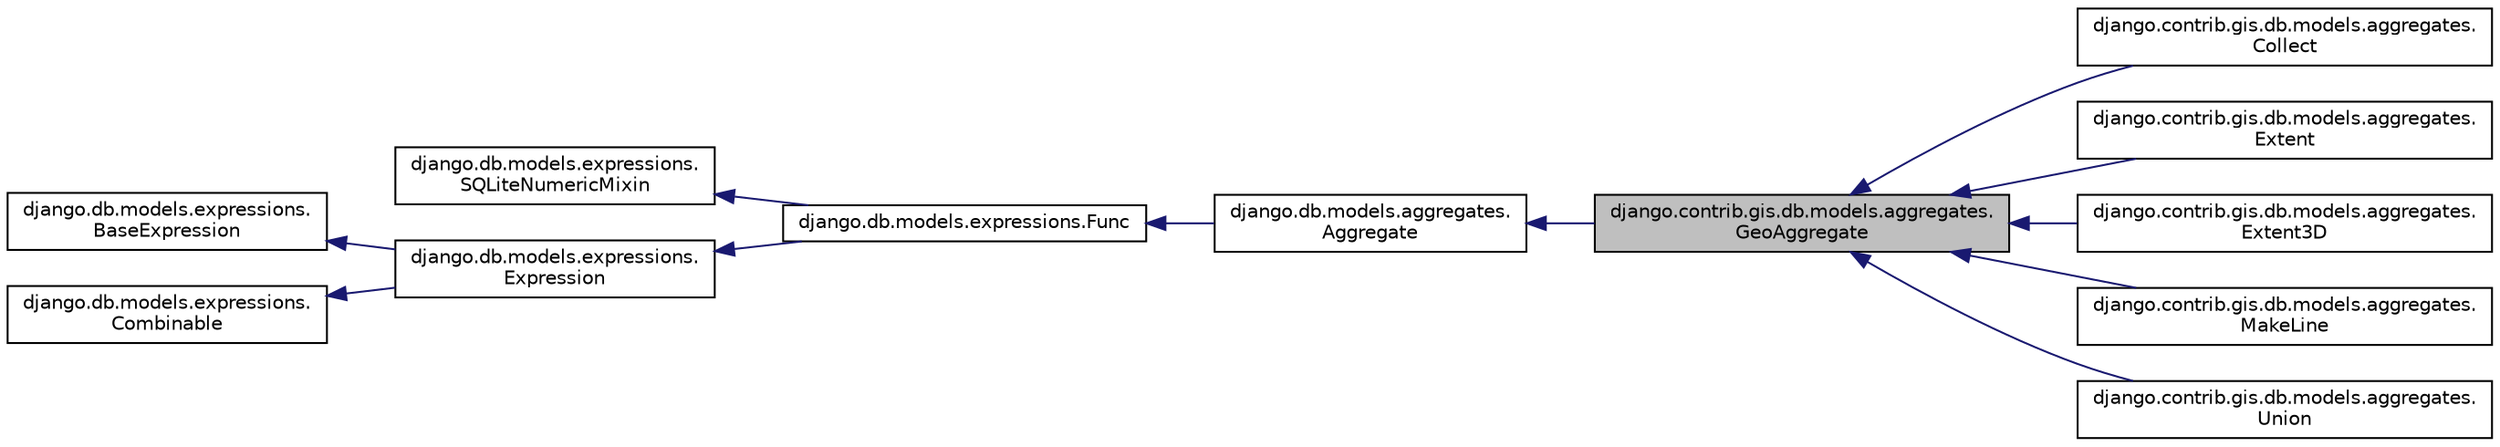digraph "django.contrib.gis.db.models.aggregates.GeoAggregate"
{
 // LATEX_PDF_SIZE
  edge [fontname="Helvetica",fontsize="10",labelfontname="Helvetica",labelfontsize="10"];
  node [fontname="Helvetica",fontsize="10",shape=record];
  rankdir="LR";
  Node1 [label="django.contrib.gis.db.models.aggregates.\lGeoAggregate",height=0.2,width=0.4,color="black", fillcolor="grey75", style="filled", fontcolor="black",tooltip=" "];
  Node2 -> Node1 [dir="back",color="midnightblue",fontsize="10",style="solid",fontname="Helvetica"];
  Node2 [label="django.db.models.aggregates.\lAggregate",height=0.2,width=0.4,color="black", fillcolor="white", style="filled",URL="$d7/d0c/classdjango_1_1db_1_1models_1_1aggregates_1_1_aggregate.html",tooltip=" "];
  Node3 -> Node2 [dir="back",color="midnightblue",fontsize="10",style="solid",fontname="Helvetica"];
  Node3 [label="django.db.models.expressions.Func",height=0.2,width=0.4,color="black", fillcolor="white", style="filled",URL="$d8/d57/classdjango_1_1db_1_1models_1_1expressions_1_1_func.html",tooltip=" "];
  Node4 -> Node3 [dir="back",color="midnightblue",fontsize="10",style="solid",fontname="Helvetica"];
  Node4 [label="django.db.models.expressions.\lSQLiteNumericMixin",height=0.2,width=0.4,color="black", fillcolor="white", style="filled",URL="$dc/dbc/classdjango_1_1db_1_1models_1_1expressions_1_1_s_q_lite_numeric_mixin.html",tooltip=" "];
  Node5 -> Node3 [dir="back",color="midnightblue",fontsize="10",style="solid",fontname="Helvetica"];
  Node5 [label="django.db.models.expressions.\lExpression",height=0.2,width=0.4,color="black", fillcolor="white", style="filled",URL="$d8/dca/classdjango_1_1db_1_1models_1_1expressions_1_1_expression.html",tooltip=" "];
  Node6 -> Node5 [dir="back",color="midnightblue",fontsize="10",style="solid",fontname="Helvetica"];
  Node6 [label="django.db.models.expressions.\lBaseExpression",height=0.2,width=0.4,color="black", fillcolor="white", style="filled",URL="$de/d6b/classdjango_1_1db_1_1models_1_1expressions_1_1_base_expression.html",tooltip=" "];
  Node7 -> Node5 [dir="back",color="midnightblue",fontsize="10",style="solid",fontname="Helvetica"];
  Node7 [label="django.db.models.expressions.\lCombinable",height=0.2,width=0.4,color="black", fillcolor="white", style="filled",URL="$d6/d99/classdjango_1_1db_1_1models_1_1expressions_1_1_combinable.html",tooltip=" "];
  Node1 -> Node8 [dir="back",color="midnightblue",fontsize="10",style="solid",fontname="Helvetica"];
  Node8 [label="django.contrib.gis.db.models.aggregates.\lCollect",height=0.2,width=0.4,color="black", fillcolor="white", style="filled",URL="$d1/da1/classdjango_1_1contrib_1_1gis_1_1db_1_1models_1_1aggregates_1_1_collect.html",tooltip=" "];
  Node1 -> Node9 [dir="back",color="midnightblue",fontsize="10",style="solid",fontname="Helvetica"];
  Node9 [label="django.contrib.gis.db.models.aggregates.\lExtent",height=0.2,width=0.4,color="black", fillcolor="white", style="filled",URL="$d0/d41/classdjango_1_1contrib_1_1gis_1_1db_1_1models_1_1aggregates_1_1_extent.html",tooltip=" "];
  Node1 -> Node10 [dir="back",color="midnightblue",fontsize="10",style="solid",fontname="Helvetica"];
  Node10 [label="django.contrib.gis.db.models.aggregates.\lExtent3D",height=0.2,width=0.4,color="black", fillcolor="white", style="filled",URL="$d0/d17/classdjango_1_1contrib_1_1gis_1_1db_1_1models_1_1aggregates_1_1_extent3_d.html",tooltip=" "];
  Node1 -> Node11 [dir="back",color="midnightblue",fontsize="10",style="solid",fontname="Helvetica"];
  Node11 [label="django.contrib.gis.db.models.aggregates.\lMakeLine",height=0.2,width=0.4,color="black", fillcolor="white", style="filled",URL="$dd/dde/classdjango_1_1contrib_1_1gis_1_1db_1_1models_1_1aggregates_1_1_make_line.html",tooltip=" "];
  Node1 -> Node12 [dir="back",color="midnightblue",fontsize="10",style="solid",fontname="Helvetica"];
  Node12 [label="django.contrib.gis.db.models.aggregates.\lUnion",height=0.2,width=0.4,color="black", fillcolor="white", style="filled",URL="$d2/d71/classdjango_1_1contrib_1_1gis_1_1db_1_1models_1_1aggregates_1_1_union.html",tooltip=" "];
}
